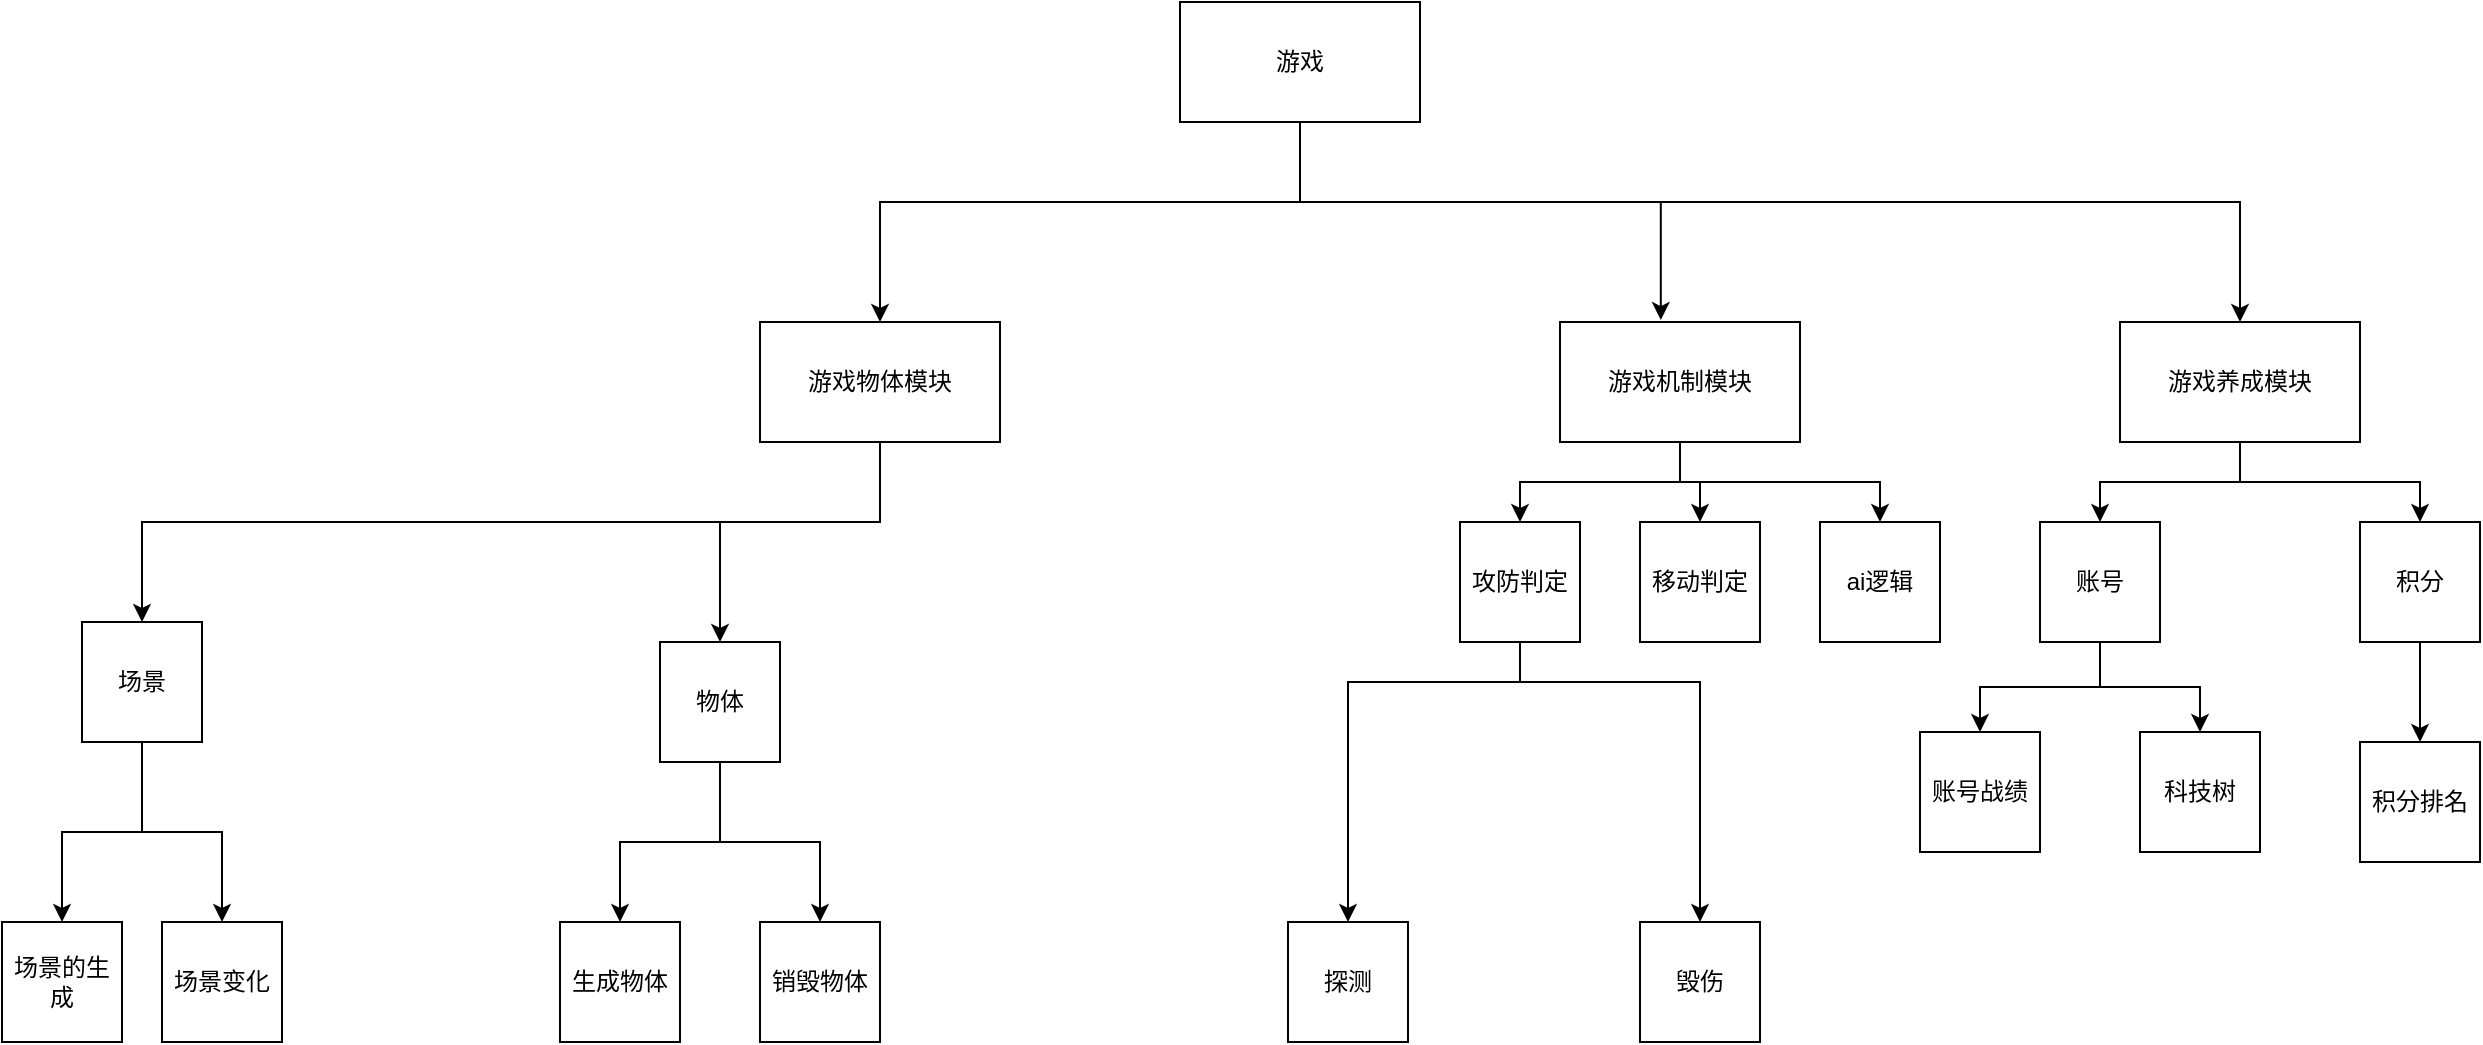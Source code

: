<mxfile version="21.3.5" type="device">
  <diagram name="第 1 页" id="XAq7uWWyXA7WfY3-u7Zm">
    <mxGraphModel dx="1845" dy="646" grid="1" gridSize="10" guides="1" tooltips="1" connect="1" arrows="1" fold="1" page="1" pageScale="1" pageWidth="827" pageHeight="1169" math="0" shadow="0">
      <root>
        <mxCell id="0" />
        <mxCell id="1" parent="0" />
        <mxCell id="oveyAarq5IDSVCQHcClz-3" style="edgeStyle=orthogonalEdgeStyle;rounded=0;orthogonalLoop=1;jettySize=auto;html=1;" parent="1" source="oveyAarq5IDSVCQHcClz-1" target="oveyAarq5IDSVCQHcClz-2" edge="1">
          <mxGeometry relative="1" as="geometry">
            <Array as="points">
              <mxPoint x="360" y="260" />
              <mxPoint x="150" y="260" />
            </Array>
          </mxGeometry>
        </mxCell>
        <mxCell id="oveyAarq5IDSVCQHcClz-5" style="edgeStyle=orthogonalEdgeStyle;rounded=0;orthogonalLoop=1;jettySize=auto;html=1;entryX=0.42;entryY=-0.016;entryDx=0;entryDy=0;entryPerimeter=0;" parent="1" source="oveyAarq5IDSVCQHcClz-1" target="oveyAarq5IDSVCQHcClz-4" edge="1">
          <mxGeometry relative="1" as="geometry">
            <Array as="points">
              <mxPoint x="360" y="260" />
              <mxPoint x="540" y="260" />
            </Array>
          </mxGeometry>
        </mxCell>
        <mxCell id="HrL-84ojP3fHxbSZ1ytV-17" style="edgeStyle=orthogonalEdgeStyle;rounded=0;orthogonalLoop=1;jettySize=auto;html=1;entryX=0.5;entryY=0;entryDx=0;entryDy=0;" edge="1" parent="1" source="oveyAarq5IDSVCQHcClz-1" target="HrL-84ojP3fHxbSZ1ytV-16">
          <mxGeometry relative="1" as="geometry">
            <Array as="points">
              <mxPoint x="360" y="260" />
              <mxPoint x="830" y="260" />
            </Array>
          </mxGeometry>
        </mxCell>
        <mxCell id="oveyAarq5IDSVCQHcClz-1" value="游戏" style="rounded=0;whiteSpace=wrap;html=1;" parent="1" vertex="1">
          <mxGeometry x="300" y="160" width="120" height="60" as="geometry" />
        </mxCell>
        <mxCell id="oveyAarq5IDSVCQHcClz-11" style="edgeStyle=orthogonalEdgeStyle;rounded=0;orthogonalLoop=1;jettySize=auto;html=1;" parent="1" source="oveyAarq5IDSVCQHcClz-2" target="oveyAarq5IDSVCQHcClz-8" edge="1">
          <mxGeometry relative="1" as="geometry">
            <Array as="points">
              <mxPoint x="150" y="420" />
              <mxPoint x="-219" y="420" />
            </Array>
          </mxGeometry>
        </mxCell>
        <mxCell id="oveyAarq5IDSVCQHcClz-12" style="edgeStyle=orthogonalEdgeStyle;rounded=0;orthogonalLoop=1;jettySize=auto;html=1;entryX=0.5;entryY=0;entryDx=0;entryDy=0;" parent="1" source="oveyAarq5IDSVCQHcClz-2" target="oveyAarq5IDSVCQHcClz-9" edge="1">
          <mxGeometry relative="1" as="geometry">
            <Array as="points">
              <mxPoint x="150" y="420" />
              <mxPoint x="70" y="420" />
            </Array>
          </mxGeometry>
        </mxCell>
        <mxCell id="oveyAarq5IDSVCQHcClz-2" value="游戏物体模块" style="rounded=0;whiteSpace=wrap;html=1;" parent="1" vertex="1">
          <mxGeometry x="90" y="320" width="120" height="60" as="geometry" />
        </mxCell>
        <mxCell id="oveyAarq5IDSVCQHcClz-51" style="edgeStyle=orthogonalEdgeStyle;rounded=0;orthogonalLoop=1;jettySize=auto;html=1;entryX=0.5;entryY=0;entryDx=0;entryDy=0;" parent="1" source="oveyAarq5IDSVCQHcClz-4" target="oveyAarq5IDSVCQHcClz-47" edge="1">
          <mxGeometry relative="1" as="geometry" />
        </mxCell>
        <mxCell id="oveyAarq5IDSVCQHcClz-52" style="edgeStyle=orthogonalEdgeStyle;rounded=0;orthogonalLoop=1;jettySize=auto;html=1;" parent="1" source="oveyAarq5IDSVCQHcClz-4" target="oveyAarq5IDSVCQHcClz-48" edge="1">
          <mxGeometry relative="1" as="geometry" />
        </mxCell>
        <mxCell id="oveyAarq5IDSVCQHcClz-53" style="edgeStyle=orthogonalEdgeStyle;rounded=0;orthogonalLoop=1;jettySize=auto;html=1;" parent="1" source="oveyAarq5IDSVCQHcClz-4" target="oveyAarq5IDSVCQHcClz-49" edge="1">
          <mxGeometry relative="1" as="geometry">
            <Array as="points">
              <mxPoint x="550" y="400" />
              <mxPoint x="650" y="400" />
            </Array>
          </mxGeometry>
        </mxCell>
        <mxCell id="oveyAarq5IDSVCQHcClz-4" value="游戏机制模块" style="rounded=0;whiteSpace=wrap;html=1;" parent="1" vertex="1">
          <mxGeometry x="490" y="320" width="120" height="60" as="geometry" />
        </mxCell>
        <mxCell id="HrL-84ojP3fHxbSZ1ytV-8" style="edgeStyle=orthogonalEdgeStyle;rounded=0;orthogonalLoop=1;jettySize=auto;html=1;entryX=0.5;entryY=0;entryDx=0;entryDy=0;" edge="1" parent="1" source="oveyAarq5IDSVCQHcClz-8" target="HrL-84ojP3fHxbSZ1ytV-6">
          <mxGeometry relative="1" as="geometry" />
        </mxCell>
        <mxCell id="HrL-84ojP3fHxbSZ1ytV-9" style="edgeStyle=orthogonalEdgeStyle;rounded=0;orthogonalLoop=1;jettySize=auto;html=1;" edge="1" parent="1" source="oveyAarq5IDSVCQHcClz-8" target="HrL-84ojP3fHxbSZ1ytV-7">
          <mxGeometry relative="1" as="geometry" />
        </mxCell>
        <mxCell id="oveyAarq5IDSVCQHcClz-8" value="场景" style="rounded=0;whiteSpace=wrap;html=1;" parent="1" vertex="1">
          <mxGeometry x="-249" y="470" width="60" height="60" as="geometry" />
        </mxCell>
        <mxCell id="HrL-84ojP3fHxbSZ1ytV-14" style="edgeStyle=orthogonalEdgeStyle;rounded=0;orthogonalLoop=1;jettySize=auto;html=1;" edge="1" parent="1" source="oveyAarq5IDSVCQHcClz-9" target="HrL-84ojP3fHxbSZ1ytV-12">
          <mxGeometry relative="1" as="geometry" />
        </mxCell>
        <mxCell id="HrL-84ojP3fHxbSZ1ytV-15" style="edgeStyle=orthogonalEdgeStyle;rounded=0;orthogonalLoop=1;jettySize=auto;html=1;entryX=0.5;entryY=0;entryDx=0;entryDy=0;" edge="1" parent="1" source="oveyAarq5IDSVCQHcClz-9" target="HrL-84ojP3fHxbSZ1ytV-13">
          <mxGeometry relative="1" as="geometry" />
        </mxCell>
        <mxCell id="oveyAarq5IDSVCQHcClz-9" value="物体" style="rounded=0;whiteSpace=wrap;html=1;" parent="1" vertex="1">
          <mxGeometry x="40" y="480" width="60" height="60" as="geometry" />
        </mxCell>
        <mxCell id="oveyAarq5IDSVCQHcClz-56" style="edgeStyle=orthogonalEdgeStyle;rounded=0;orthogonalLoop=1;jettySize=auto;html=1;entryX=0.5;entryY=0;entryDx=0;entryDy=0;" parent="1" source="oveyAarq5IDSVCQHcClz-47" target="oveyAarq5IDSVCQHcClz-54" edge="1">
          <mxGeometry relative="1" as="geometry">
            <Array as="points">
              <mxPoint x="470" y="500" />
              <mxPoint x="384" y="500" />
            </Array>
          </mxGeometry>
        </mxCell>
        <mxCell id="oveyAarq5IDSVCQHcClz-57" style="edgeStyle=orthogonalEdgeStyle;rounded=0;orthogonalLoop=1;jettySize=auto;html=1;" parent="1" source="oveyAarq5IDSVCQHcClz-47" target="oveyAarq5IDSVCQHcClz-55" edge="1">
          <mxGeometry relative="1" as="geometry">
            <Array as="points">
              <mxPoint x="470" y="500" />
              <mxPoint x="560" y="500" />
            </Array>
          </mxGeometry>
        </mxCell>
        <mxCell id="oveyAarq5IDSVCQHcClz-47" value="攻防判定" style="rounded=0;whiteSpace=wrap;html=1;" parent="1" vertex="1">
          <mxGeometry x="440" y="420" width="60" height="60" as="geometry" />
        </mxCell>
        <mxCell id="oveyAarq5IDSVCQHcClz-48" value="移动判定" style="rounded=0;whiteSpace=wrap;html=1;" parent="1" vertex="1">
          <mxGeometry x="530" y="420" width="60" height="60" as="geometry" />
        </mxCell>
        <mxCell id="oveyAarq5IDSVCQHcClz-49" value="ai逻辑" style="rounded=0;whiteSpace=wrap;html=1;" parent="1" vertex="1">
          <mxGeometry x="620" y="420" width="60" height="60" as="geometry" />
        </mxCell>
        <mxCell id="oveyAarq5IDSVCQHcClz-54" value="探测" style="rounded=0;whiteSpace=wrap;html=1;" parent="1" vertex="1">
          <mxGeometry x="354" y="620" width="60" height="60" as="geometry" />
        </mxCell>
        <mxCell id="oveyAarq5IDSVCQHcClz-55" value="毁伤" style="rounded=0;whiteSpace=wrap;html=1;" parent="1" vertex="1">
          <mxGeometry x="530" y="620" width="60" height="60" as="geometry" />
        </mxCell>
        <mxCell id="HrL-84ojP3fHxbSZ1ytV-6" value="场景的生成" style="rounded=0;whiteSpace=wrap;html=1;" vertex="1" parent="1">
          <mxGeometry x="-289" y="620" width="60" height="60" as="geometry" />
        </mxCell>
        <mxCell id="HrL-84ojP3fHxbSZ1ytV-7" value="场景变化" style="rounded=0;whiteSpace=wrap;html=1;" vertex="1" parent="1">
          <mxGeometry x="-209" y="620" width="60" height="60" as="geometry" />
        </mxCell>
        <mxCell id="HrL-84ojP3fHxbSZ1ytV-12" value="生成物体" style="rounded=0;whiteSpace=wrap;html=1;" vertex="1" parent="1">
          <mxGeometry x="-10" y="620" width="60" height="60" as="geometry" />
        </mxCell>
        <mxCell id="HrL-84ojP3fHxbSZ1ytV-13" value="销毁物体" style="rounded=0;whiteSpace=wrap;html=1;" vertex="1" parent="1">
          <mxGeometry x="90" y="620" width="60" height="60" as="geometry" />
        </mxCell>
        <mxCell id="HrL-84ojP3fHxbSZ1ytV-24" style="edgeStyle=orthogonalEdgeStyle;rounded=0;orthogonalLoop=1;jettySize=auto;html=1;entryX=0.5;entryY=0;entryDx=0;entryDy=0;" edge="1" parent="1" source="HrL-84ojP3fHxbSZ1ytV-16" target="HrL-84ojP3fHxbSZ1ytV-20">
          <mxGeometry relative="1" as="geometry" />
        </mxCell>
        <mxCell id="HrL-84ojP3fHxbSZ1ytV-30" style="edgeStyle=orthogonalEdgeStyle;rounded=0;orthogonalLoop=1;jettySize=auto;html=1;" edge="1" parent="1" source="HrL-84ojP3fHxbSZ1ytV-16" target="HrL-84ojP3fHxbSZ1ytV-29">
          <mxGeometry relative="1" as="geometry" />
        </mxCell>
        <mxCell id="HrL-84ojP3fHxbSZ1ytV-16" value="游戏养成模块" style="rounded=0;whiteSpace=wrap;html=1;" vertex="1" parent="1">
          <mxGeometry x="770" y="320" width="120" height="60" as="geometry" />
        </mxCell>
        <mxCell id="HrL-84ojP3fHxbSZ1ytV-25" style="edgeStyle=orthogonalEdgeStyle;rounded=0;orthogonalLoop=1;jettySize=auto;html=1;" edge="1" parent="1" source="HrL-84ojP3fHxbSZ1ytV-20" target="HrL-84ojP3fHxbSZ1ytV-22">
          <mxGeometry relative="1" as="geometry" />
        </mxCell>
        <mxCell id="HrL-84ojP3fHxbSZ1ytV-27" style="edgeStyle=orthogonalEdgeStyle;rounded=0;orthogonalLoop=1;jettySize=auto;html=1;entryX=0.5;entryY=0;entryDx=0;entryDy=0;" edge="1" parent="1" source="HrL-84ojP3fHxbSZ1ytV-20" target="HrL-84ojP3fHxbSZ1ytV-26">
          <mxGeometry relative="1" as="geometry" />
        </mxCell>
        <mxCell id="HrL-84ojP3fHxbSZ1ytV-20" value="账号" style="rounded=0;whiteSpace=wrap;html=1;" vertex="1" parent="1">
          <mxGeometry x="730" y="420" width="60" height="60" as="geometry" />
        </mxCell>
        <mxCell id="HrL-84ojP3fHxbSZ1ytV-22" value="账号战绩" style="rounded=0;whiteSpace=wrap;html=1;" vertex="1" parent="1">
          <mxGeometry x="670" y="525" width="60" height="60" as="geometry" />
        </mxCell>
        <mxCell id="HrL-84ojP3fHxbSZ1ytV-26" value="科技树" style="rounded=0;whiteSpace=wrap;html=1;" vertex="1" parent="1">
          <mxGeometry x="780" y="525" width="60" height="60" as="geometry" />
        </mxCell>
        <mxCell id="HrL-84ojP3fHxbSZ1ytV-32" style="edgeStyle=orthogonalEdgeStyle;rounded=0;orthogonalLoop=1;jettySize=auto;html=1;" edge="1" parent="1" source="HrL-84ojP3fHxbSZ1ytV-29" target="HrL-84ojP3fHxbSZ1ytV-31">
          <mxGeometry relative="1" as="geometry" />
        </mxCell>
        <mxCell id="HrL-84ojP3fHxbSZ1ytV-29" value="积分" style="rounded=0;whiteSpace=wrap;html=1;" vertex="1" parent="1">
          <mxGeometry x="890" y="420" width="60" height="60" as="geometry" />
        </mxCell>
        <mxCell id="HrL-84ojP3fHxbSZ1ytV-31" value="积分排名" style="rounded=0;whiteSpace=wrap;html=1;" vertex="1" parent="1">
          <mxGeometry x="890" y="530" width="60" height="60" as="geometry" />
        </mxCell>
      </root>
    </mxGraphModel>
  </diagram>
</mxfile>

